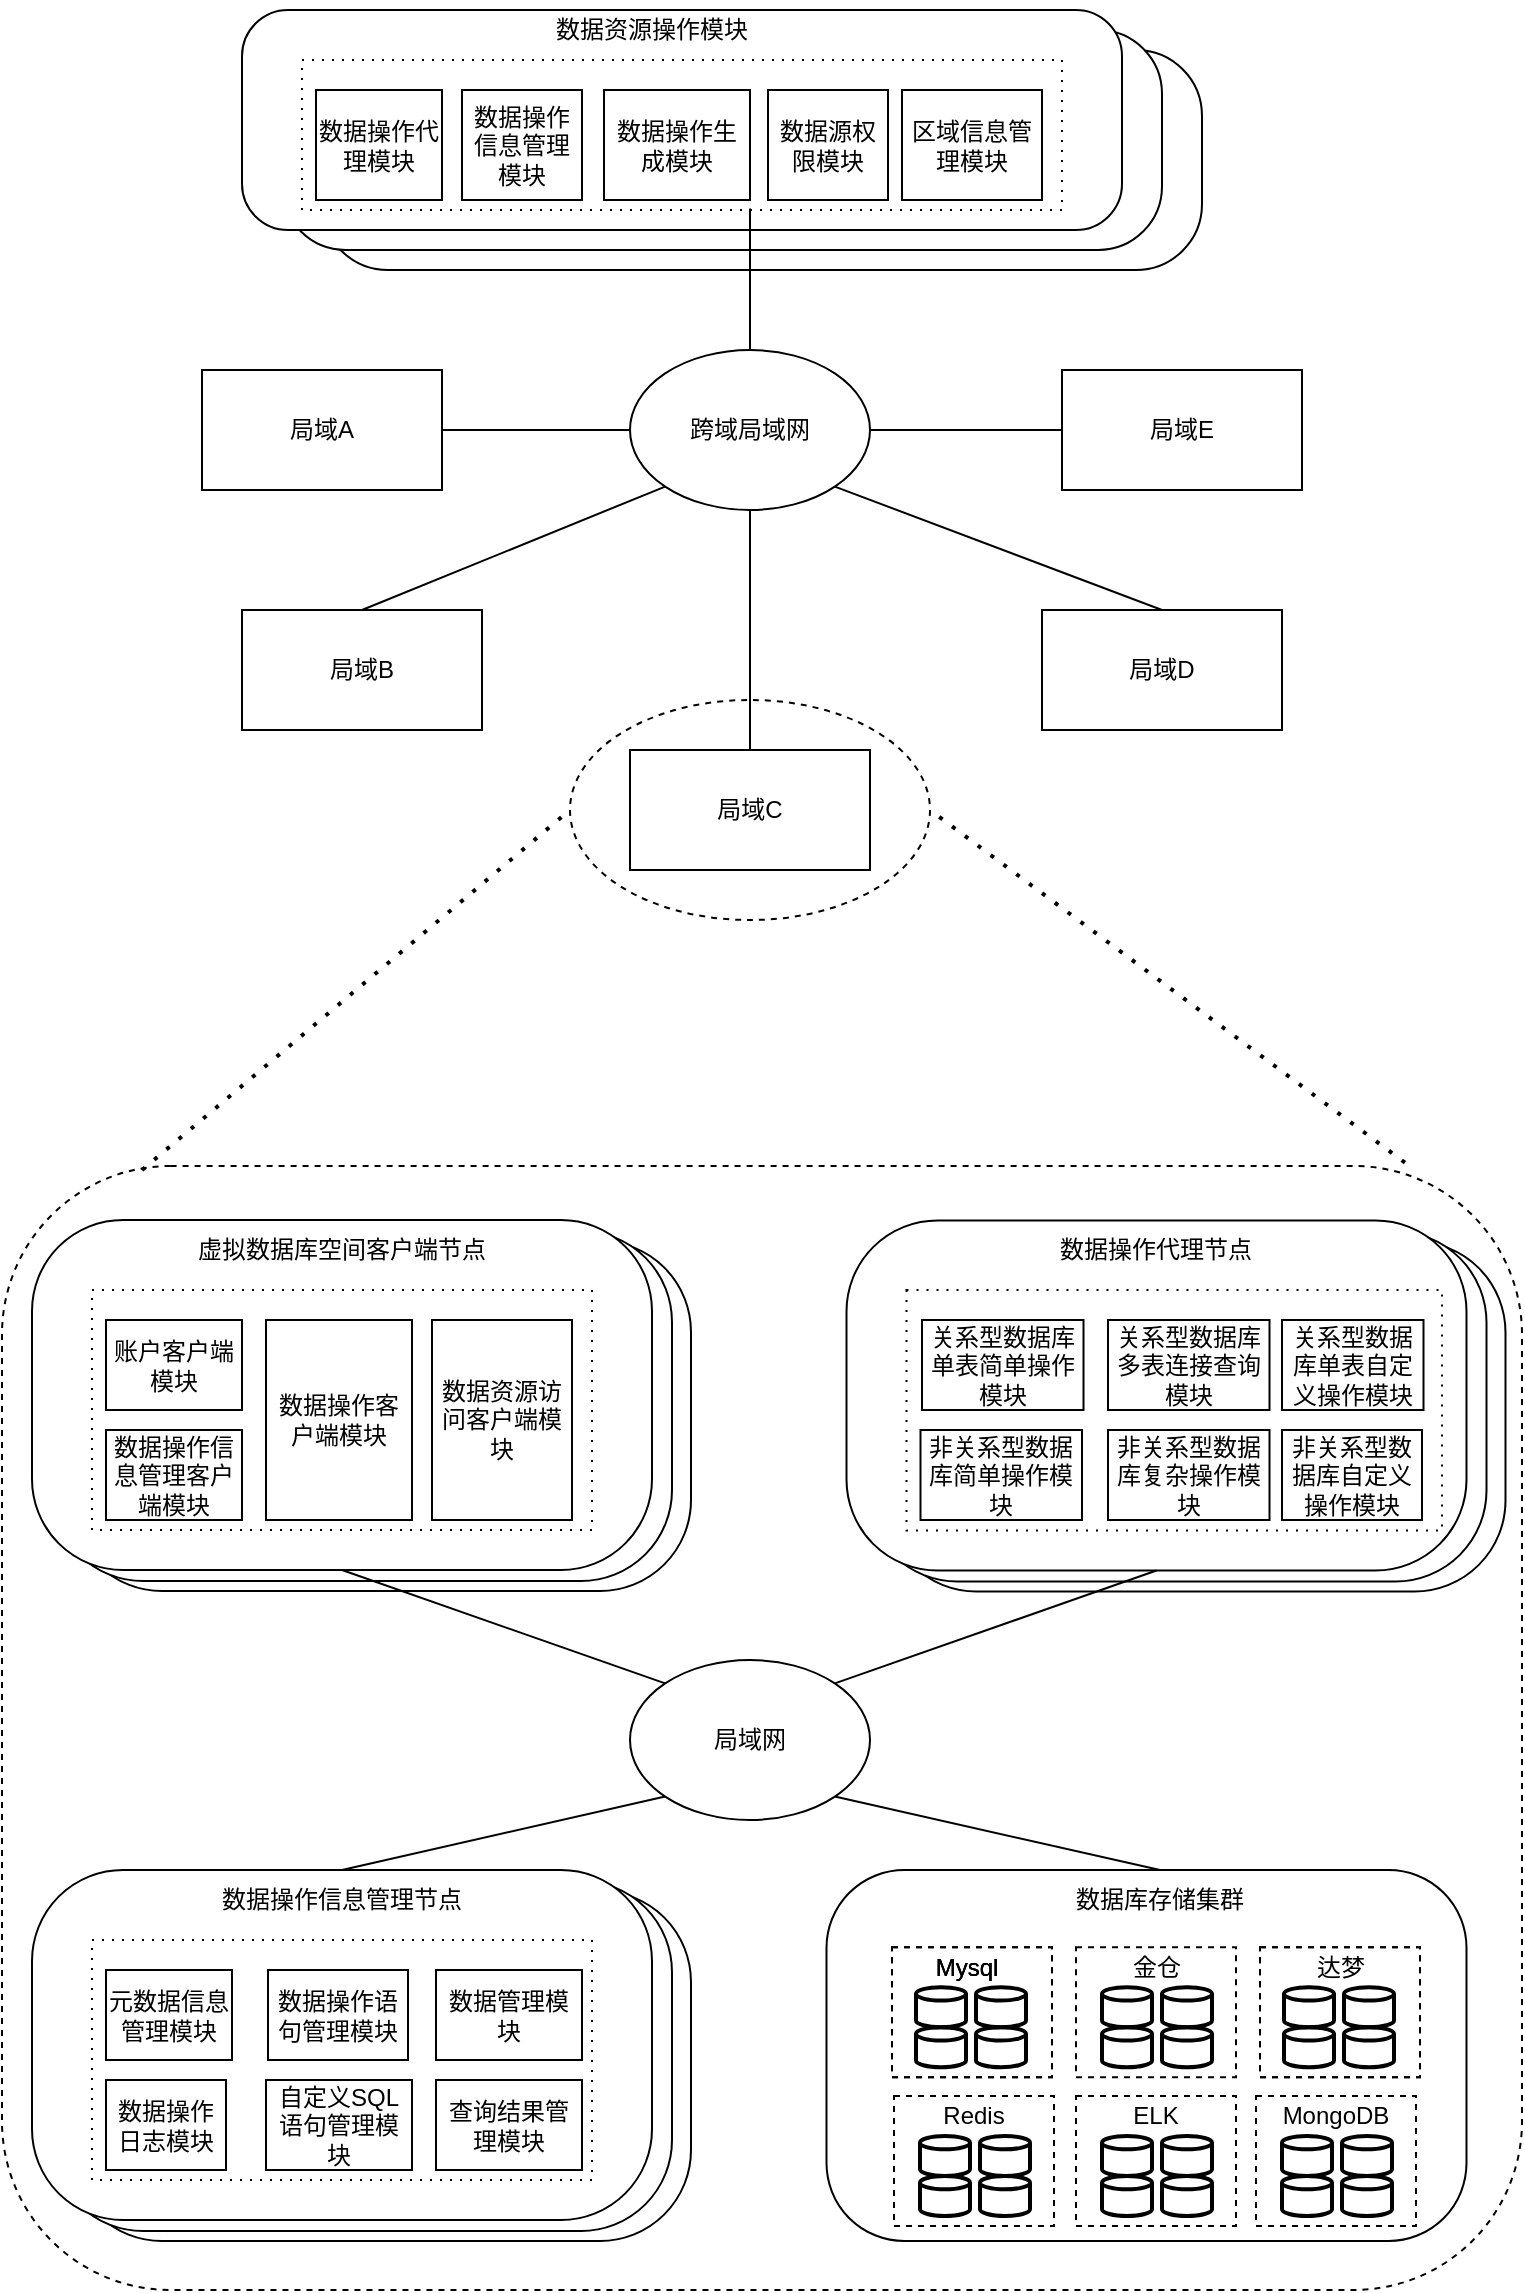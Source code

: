 <mxfile version="20.0.1" type="github">
  <diagram id="k7aDfp0SLZv7EjQjEV19" name="第 1 页">
    <mxGraphModel dx="989" dy="468" grid="1" gridSize="10" guides="1" tooltips="1" connect="1" arrows="1" fold="1" page="1" pageScale="1" pageWidth="827" pageHeight="1169" math="0" shadow="0">
      <root>
        <mxCell id="0" />
        <mxCell id="1" parent="0" />
        <mxCell id="IxA2MM6vDqe0YE7jZ0CJ-1" value="" style="rounded=1;whiteSpace=wrap;html=1;arcSize=26;" vertex="1" parent="1">
          <mxGeometry x="74.5" y="635.5" width="310" height="175" as="geometry" />
        </mxCell>
        <mxCell id="IxA2MM6vDqe0YE7jZ0CJ-2" value="" style="rounded=1;whiteSpace=wrap;html=1;arcSize=26;" vertex="1" parent="1">
          <mxGeometry x="65" y="630.5" width="310" height="175" as="geometry" />
        </mxCell>
        <mxCell id="IxA2MM6vDqe0YE7jZ0CJ-3" value="" style="rounded=1;whiteSpace=wrap;html=1;dashed=1;fillColor=none;" vertex="1" parent="1">
          <mxGeometry x="40" y="598" width="760" height="562" as="geometry" />
        </mxCell>
        <mxCell id="IxA2MM6vDqe0YE7jZ0CJ-4" value="" style="rounded=1;whiteSpace=wrap;html=1;arcSize=30;" vertex="1" parent="1">
          <mxGeometry x="200" y="40" width="440" height="110" as="geometry" />
        </mxCell>
        <mxCell id="IxA2MM6vDqe0YE7jZ0CJ-5" value="" style="rounded=1;whiteSpace=wrap;html=1;arcSize=29;" vertex="1" parent="1">
          <mxGeometry x="180" y="30" width="440" height="110" as="geometry" />
        </mxCell>
        <mxCell id="IxA2MM6vDqe0YE7jZ0CJ-6" value="" style="rounded=1;whiteSpace=wrap;html=1;arcSize=21;" vertex="1" parent="1">
          <mxGeometry x="160" y="20" width="440" height="110" as="geometry" />
        </mxCell>
        <mxCell id="IxA2MM6vDqe0YE7jZ0CJ-7" value="" style="rounded=0;whiteSpace=wrap;html=1;dashed=1;dashPattern=1 4;" vertex="1" parent="1">
          <mxGeometry x="190" y="45" width="380" height="75" as="geometry" />
        </mxCell>
        <mxCell id="IxA2MM6vDqe0YE7jZ0CJ-8" value="数据资源操作模块" style="text;html=1;strokeColor=none;fillColor=none;align=center;verticalAlign=middle;whiteSpace=wrap;rounded=0;dashed=1;dashPattern=1 4;" vertex="1" parent="1">
          <mxGeometry x="280" y="15" width="170" height="30" as="geometry" />
        </mxCell>
        <mxCell id="IxA2MM6vDqe0YE7jZ0CJ-9" value="数据操作代理模块" style="rounded=0;whiteSpace=wrap;html=1;" vertex="1" parent="1">
          <mxGeometry x="197" y="60" width="63" height="55" as="geometry" />
        </mxCell>
        <mxCell id="IxA2MM6vDqe0YE7jZ0CJ-10" value="数据操作信息管理模块" style="rounded=0;whiteSpace=wrap;html=1;" vertex="1" parent="1">
          <mxGeometry x="270" y="60" width="60" height="55" as="geometry" />
        </mxCell>
        <mxCell id="IxA2MM6vDqe0YE7jZ0CJ-11" value="数据操作生成模块" style="rounded=0;whiteSpace=wrap;html=1;" vertex="1" parent="1">
          <mxGeometry x="341" y="60" width="73" height="55" as="geometry" />
        </mxCell>
        <mxCell id="IxA2MM6vDqe0YE7jZ0CJ-12" value="数据源权限模块" style="rounded=0;whiteSpace=wrap;html=1;" vertex="1" parent="1">
          <mxGeometry x="423" y="60" width="60" height="55" as="geometry" />
        </mxCell>
        <mxCell id="IxA2MM6vDqe0YE7jZ0CJ-13" value="区域信息管理模块" style="rounded=0;whiteSpace=wrap;html=1;" vertex="1" parent="1">
          <mxGeometry x="490" y="60" width="70" height="55" as="geometry" />
        </mxCell>
        <mxCell id="IxA2MM6vDqe0YE7jZ0CJ-14" value="跨域局域网" style="ellipse;whiteSpace=wrap;html=1;" vertex="1" parent="1">
          <mxGeometry x="354" y="190" width="120" height="80" as="geometry" />
        </mxCell>
        <mxCell id="IxA2MM6vDqe0YE7jZ0CJ-15" value="" style="endArrow=none;html=1;rounded=0;" edge="1" parent="1" source="IxA2MM6vDqe0YE7jZ0CJ-14">
          <mxGeometry width="50" height="50" relative="1" as="geometry">
            <mxPoint x="414" y="169.289" as="sourcePoint" />
            <mxPoint x="414" y="119.289" as="targetPoint" />
          </mxGeometry>
        </mxCell>
        <mxCell id="IxA2MM6vDqe0YE7jZ0CJ-16" value="&lt;span style=&quot;&quot;&gt;局域E&lt;/span&gt;" style="rounded=0;whiteSpace=wrap;html=1;" vertex="1" parent="1">
          <mxGeometry x="570" y="200" width="120" height="60" as="geometry" />
        </mxCell>
        <mxCell id="IxA2MM6vDqe0YE7jZ0CJ-17" value="局域A" style="rounded=0;whiteSpace=wrap;html=1;" vertex="1" parent="1">
          <mxGeometry x="140" y="200" width="120" height="60" as="geometry" />
        </mxCell>
        <mxCell id="IxA2MM6vDqe0YE7jZ0CJ-18" value="&lt;span style=&quot;&quot;&gt;局域B&lt;/span&gt;" style="rounded=0;whiteSpace=wrap;html=1;" vertex="1" parent="1">
          <mxGeometry x="160" y="320" width="120" height="60" as="geometry" />
        </mxCell>
        <mxCell id="IxA2MM6vDqe0YE7jZ0CJ-19" value="&lt;span style=&quot;&quot;&gt;局域D&lt;/span&gt;" style="rounded=0;whiteSpace=wrap;html=1;" vertex="1" parent="1">
          <mxGeometry x="560" y="320" width="120" height="60" as="geometry" />
        </mxCell>
        <mxCell id="IxA2MM6vDqe0YE7jZ0CJ-20" value="&lt;span style=&quot;&quot;&gt;局域C&lt;/span&gt;" style="rounded=0;whiteSpace=wrap;html=1;" vertex="1" parent="1">
          <mxGeometry x="354" y="390" width="120" height="60" as="geometry" />
        </mxCell>
        <mxCell id="IxA2MM6vDqe0YE7jZ0CJ-21" value="" style="endArrow=none;html=1;rounded=0;entryX=1;entryY=0.5;entryDx=0;entryDy=0;" edge="1" parent="1" source="IxA2MM6vDqe0YE7jZ0CJ-14" target="IxA2MM6vDqe0YE7jZ0CJ-17">
          <mxGeometry width="50" height="50" relative="1" as="geometry">
            <mxPoint x="283.289" y="280" as="sourcePoint" />
            <mxPoint x="283.289" y="230" as="targetPoint" />
          </mxGeometry>
        </mxCell>
        <mxCell id="IxA2MM6vDqe0YE7jZ0CJ-22" value="" style="endArrow=none;html=1;rounded=0;exitX=0.5;exitY=0;exitDx=0;exitDy=0;entryX=0;entryY=1;entryDx=0;entryDy=0;" edge="1" parent="1" source="IxA2MM6vDqe0YE7jZ0CJ-18" target="IxA2MM6vDqe0YE7jZ0CJ-14">
          <mxGeometry width="50" height="50" relative="1" as="geometry">
            <mxPoint x="410" y="340" as="sourcePoint" />
            <mxPoint x="460" y="290" as="targetPoint" />
          </mxGeometry>
        </mxCell>
        <mxCell id="IxA2MM6vDqe0YE7jZ0CJ-23" value="" style="endArrow=none;html=1;rounded=0;exitX=0.5;exitY=0;exitDx=0;exitDy=0;entryX=0.5;entryY=1;entryDx=0;entryDy=0;" edge="1" parent="1" source="IxA2MM6vDqe0YE7jZ0CJ-20" target="IxA2MM6vDqe0YE7jZ0CJ-14">
          <mxGeometry width="50" height="50" relative="1" as="geometry">
            <mxPoint x="230" y="330" as="sourcePoint" />
            <mxPoint x="381.574" y="268.284" as="targetPoint" />
          </mxGeometry>
        </mxCell>
        <mxCell id="IxA2MM6vDqe0YE7jZ0CJ-24" value="" style="endArrow=none;html=1;rounded=0;exitX=0.5;exitY=0;exitDx=0;exitDy=0;entryX=1;entryY=1;entryDx=0;entryDy=0;" edge="1" parent="1" source="IxA2MM6vDqe0YE7jZ0CJ-19" target="IxA2MM6vDqe0YE7jZ0CJ-14">
          <mxGeometry width="50" height="50" relative="1" as="geometry">
            <mxPoint x="240" y="340" as="sourcePoint" />
            <mxPoint x="391.574" y="278.284" as="targetPoint" />
          </mxGeometry>
        </mxCell>
        <mxCell id="IxA2MM6vDqe0YE7jZ0CJ-25" value="" style="endArrow=none;html=1;rounded=0;exitX=0;exitY=0.5;exitDx=0;exitDy=0;entryX=1;entryY=0.5;entryDx=0;entryDy=0;" edge="1" parent="1" source="IxA2MM6vDqe0YE7jZ0CJ-16" target="IxA2MM6vDqe0YE7jZ0CJ-14">
          <mxGeometry width="50" height="50" relative="1" as="geometry">
            <mxPoint x="250" y="350" as="sourcePoint" />
            <mxPoint x="401.574" y="288.284" as="targetPoint" />
          </mxGeometry>
        </mxCell>
        <mxCell id="IxA2MM6vDqe0YE7jZ0CJ-26" value="" style="ellipse;whiteSpace=wrap;html=1;dashed=1;fillColor=none;" vertex="1" parent="1">
          <mxGeometry x="324" y="365" width="180" height="110" as="geometry" />
        </mxCell>
        <mxCell id="IxA2MM6vDqe0YE7jZ0CJ-28" value="" style="endArrow=none;dashed=1;html=1;dashPattern=1 3;strokeWidth=2;rounded=0;entryX=0;entryY=0.5;entryDx=0;entryDy=0;" edge="1" parent="1" target="IxA2MM6vDqe0YE7jZ0CJ-26">
          <mxGeometry width="50" height="50" relative="1" as="geometry">
            <mxPoint x="110" y="600" as="sourcePoint" />
            <mxPoint x="160" y="550" as="targetPoint" />
          </mxGeometry>
        </mxCell>
        <mxCell id="IxA2MM6vDqe0YE7jZ0CJ-29" value="" style="endArrow=none;dashed=1;html=1;dashPattern=1 3;strokeWidth=2;rounded=0;entryX=1;entryY=0.5;entryDx=0;entryDy=0;exitX=0.923;exitY=-0.003;exitDx=0;exitDy=0;exitPerimeter=0;" edge="1" parent="1" target="IxA2MM6vDqe0YE7jZ0CJ-26">
          <mxGeometry width="50" height="50" relative="1" as="geometry">
            <mxPoint x="741.48" y="596.314" as="sourcePoint" />
            <mxPoint x="333.46" y="440.34" as="targetPoint" />
          </mxGeometry>
        </mxCell>
        <mxCell id="IxA2MM6vDqe0YE7jZ0CJ-30" value="" style="rounded=1;whiteSpace=wrap;html=1;arcSize=26;" vertex="1" parent="1">
          <mxGeometry x="55" y="625" width="310" height="175" as="geometry" />
        </mxCell>
        <mxCell id="IxA2MM6vDqe0YE7jZ0CJ-31" value="" style="rounded=0;whiteSpace=wrap;html=1;dashed=1;dashPattern=1 4;" vertex="1" parent="1">
          <mxGeometry x="85" y="660" width="250" height="120" as="geometry" />
        </mxCell>
        <mxCell id="IxA2MM6vDqe0YE7jZ0CJ-32" value="虚拟数据库空间客户端节点" style="text;html=1;strokeColor=none;fillColor=none;align=center;verticalAlign=middle;whiteSpace=wrap;rounded=0;dashed=1;dashPattern=1 4;" vertex="1" parent="1">
          <mxGeometry x="125" y="625" width="170" height="30" as="geometry" />
        </mxCell>
        <mxCell id="IxA2MM6vDqe0YE7jZ0CJ-33" value="账户客户端&lt;br&gt;模块" style="rounded=0;whiteSpace=wrap;html=1;" vertex="1" parent="1">
          <mxGeometry x="92" y="675" width="68" height="45" as="geometry" />
        </mxCell>
        <mxCell id="IxA2MM6vDqe0YE7jZ0CJ-34" value="数据操作信息管理客户端模块" style="rounded=0;whiteSpace=wrap;html=1;" vertex="1" parent="1">
          <mxGeometry x="92" y="730" width="68" height="45" as="geometry" />
        </mxCell>
        <mxCell id="IxA2MM6vDqe0YE7jZ0CJ-35" value="数据操作客户端模块" style="rounded=0;whiteSpace=wrap;html=1;" vertex="1" parent="1">
          <mxGeometry x="172" y="675" width="73" height="100" as="geometry" />
        </mxCell>
        <mxCell id="IxA2MM6vDqe0YE7jZ0CJ-37" value="数据资源访问客户端模块&lt;span style=&quot;color: rgba(0, 0, 0, 0); font-family: monospace; font-size: 0px; text-align: start;&quot;&gt;%3CmxGraphModel%3E%3Croot%3E%3CmxCell%20id%3D%220%22%2F%3E%3CmxCell%20id%3D%221%22%20parent%3D%220%22%2F%3E%3CmxCell%20id%3D%222%22%20value%3D%22%E6%9D%83%E9%99%90%E5%AE%A2%E6%88%B7%E7%AB%AF%E6%A8%A1%E5%9D%97%22%20style%3D%22rounded%3D0%3BwhiteSpace%3Dwrap%3Bhtml%3D1%3Bdashed%3D1%3BdashPattern%3D1%204%3B%22%20vertex%3D%221%22%20parent%3D%221%22%3E%3CmxGeometry%20x%3D%22280%22%20y%3D%2270%22%20width%3D%2273%22%20height%3D%2245%22%20as%3D%22geometry%22%2F%3E%3C%2FmxCell%3E%3C%2Froot%3E%3C%2FmxGraphModel%3E&lt;/span&gt;" style="rounded=0;whiteSpace=wrap;html=1;" vertex="1" parent="1">
          <mxGeometry x="255" y="675" width="70" height="100" as="geometry" />
        </mxCell>
        <mxCell id="IxA2MM6vDqe0YE7jZ0CJ-38" value="数据库资源管理平台" style="text;html=1;strokeColor=none;fillColor=none;align=center;verticalAlign=middle;whiteSpace=wrap;rounded=0;dashed=1;dashPattern=1 4;" vertex="1" parent="1">
          <mxGeometry x="520" y="616.5" width="170" height="30" as="geometry" />
        </mxCell>
        <mxCell id="IxA2MM6vDqe0YE7jZ0CJ-39" value="局域网" style="ellipse;whiteSpace=wrap;html=1;" vertex="1" parent="1">
          <mxGeometry x="354" y="845" width="120" height="80" as="geometry" />
        </mxCell>
        <mxCell id="IxA2MM6vDqe0YE7jZ0CJ-40" value="" style="endArrow=none;html=1;rounded=0;entryX=0.5;entryY=1;entryDx=0;entryDy=0;exitX=0;exitY=0;exitDx=0;exitDy=0;" edge="1" parent="1" source="IxA2MM6vDqe0YE7jZ0CJ-39" target="IxA2MM6vDqe0YE7jZ0CJ-30">
          <mxGeometry width="50" height="50" relative="1" as="geometry">
            <mxPoint x="280" y="910" as="sourcePoint" />
            <mxPoint x="330" y="860" as="targetPoint" />
          </mxGeometry>
        </mxCell>
        <mxCell id="IxA2MM6vDqe0YE7jZ0CJ-41" value="" style="rounded=1;whiteSpace=wrap;html=1;arcSize=21;" vertex="1" parent="1">
          <mxGeometry x="452.25" y="950" width="320" height="185.5" as="geometry" />
        </mxCell>
        <mxCell id="IxA2MM6vDqe0YE7jZ0CJ-42" value="数据库存储集群" style="text;html=1;strokeColor=none;fillColor=none;align=center;verticalAlign=middle;whiteSpace=wrap;rounded=0;dashed=1;dashPattern=1 4;" vertex="1" parent="1">
          <mxGeometry x="534" y="950.0" width="170" height="30" as="geometry" />
        </mxCell>
        <mxCell id="IxA2MM6vDqe0YE7jZ0CJ-48" value="" style="rounded=0;whiteSpace=wrap;html=1;fillColor=none;dashed=1;" vertex="1" parent="1">
          <mxGeometry x="485" y="988.6" width="80" height="65" as="geometry" />
        </mxCell>
        <mxCell id="IxA2MM6vDqe0YE7jZ0CJ-49" value="" style="strokeWidth=2;html=1;shape=mxgraph.flowchart.database;whiteSpace=wrap;fillColor=none;" vertex="1" parent="1">
          <mxGeometry x="497" y="1008.6" width="25" height="20" as="geometry" />
        </mxCell>
        <mxCell id="IxA2MM6vDqe0YE7jZ0CJ-50" value="" style="strokeWidth=2;html=1;shape=mxgraph.flowchart.database;whiteSpace=wrap;fillColor=none;" vertex="1" parent="1">
          <mxGeometry x="497" y="1028.6" width="25" height="20" as="geometry" />
        </mxCell>
        <mxCell id="IxA2MM6vDqe0YE7jZ0CJ-51" value="" style="strokeWidth=2;html=1;shape=mxgraph.flowchart.database;whiteSpace=wrap;fillColor=none;" vertex="1" parent="1">
          <mxGeometry x="527" y="1008.6" width="25" height="20" as="geometry" />
        </mxCell>
        <mxCell id="IxA2MM6vDqe0YE7jZ0CJ-52" value="" style="strokeWidth=2;html=1;shape=mxgraph.flowchart.database;whiteSpace=wrap;fillColor=none;" vertex="1" parent="1">
          <mxGeometry x="527" y="1028.6" width="25" height="20" as="geometry" />
        </mxCell>
        <mxCell id="IxA2MM6vDqe0YE7jZ0CJ-53" value="" style="rounded=0;whiteSpace=wrap;html=1;fillColor=none;dashed=1;" vertex="1" parent="1">
          <mxGeometry x="577" y="988.6" width="80" height="65" as="geometry" />
        </mxCell>
        <mxCell id="IxA2MM6vDqe0YE7jZ0CJ-54" value="" style="rounded=0;whiteSpace=wrap;html=1;fillColor=none;dashed=1;" vertex="1" parent="1">
          <mxGeometry x="669" y="988.6" width="80" height="65" as="geometry" />
        </mxCell>
        <mxCell id="IxA2MM6vDqe0YE7jZ0CJ-55" value="" style="strokeWidth=2;html=1;shape=mxgraph.flowchart.database;whiteSpace=wrap;fillColor=none;" vertex="1" parent="1">
          <mxGeometry x="590" y="1008.6" width="25" height="20" as="geometry" />
        </mxCell>
        <mxCell id="IxA2MM6vDqe0YE7jZ0CJ-56" value="" style="strokeWidth=2;html=1;shape=mxgraph.flowchart.database;whiteSpace=wrap;fillColor=none;" vertex="1" parent="1">
          <mxGeometry x="590" y="1028.6" width="25" height="20" as="geometry" />
        </mxCell>
        <mxCell id="IxA2MM6vDqe0YE7jZ0CJ-57" value="" style="strokeWidth=2;html=1;shape=mxgraph.flowchart.database;whiteSpace=wrap;fillColor=none;" vertex="1" parent="1">
          <mxGeometry x="620" y="1008.6" width="25" height="20" as="geometry" />
        </mxCell>
        <mxCell id="IxA2MM6vDqe0YE7jZ0CJ-58" value="" style="strokeWidth=2;html=1;shape=mxgraph.flowchart.database;whiteSpace=wrap;fillColor=none;" vertex="1" parent="1">
          <mxGeometry x="620" y="1028.6" width="25" height="20" as="geometry" />
        </mxCell>
        <mxCell id="IxA2MM6vDqe0YE7jZ0CJ-59" value="" style="strokeWidth=2;html=1;shape=mxgraph.flowchart.database;whiteSpace=wrap;fillColor=none;" vertex="1" parent="1">
          <mxGeometry x="681" y="1008.6" width="25" height="20" as="geometry" />
        </mxCell>
        <mxCell id="IxA2MM6vDqe0YE7jZ0CJ-60" value="" style="strokeWidth=2;html=1;shape=mxgraph.flowchart.database;whiteSpace=wrap;fillColor=none;" vertex="1" parent="1">
          <mxGeometry x="681" y="1028.6" width="25" height="20" as="geometry" />
        </mxCell>
        <mxCell id="IxA2MM6vDqe0YE7jZ0CJ-61" value="" style="strokeWidth=2;html=1;shape=mxgraph.flowchart.database;whiteSpace=wrap;fillColor=none;" vertex="1" parent="1">
          <mxGeometry x="711" y="1008.6" width="25" height="20" as="geometry" />
        </mxCell>
        <mxCell id="IxA2MM6vDqe0YE7jZ0CJ-62" value="" style="strokeWidth=2;html=1;shape=mxgraph.flowchart.database;whiteSpace=wrap;fillColor=none;" vertex="1" parent="1">
          <mxGeometry x="711" y="1028.6" width="25" height="20" as="geometry" />
        </mxCell>
        <mxCell id="IxA2MM6vDqe0YE7jZ0CJ-63" value="Mysql" style="text;html=1;strokeColor=none;fillColor=none;align=center;verticalAlign=middle;whiteSpace=wrap;rounded=0;dashed=1;dashPattern=1 4;" vertex="1" parent="1">
          <mxGeometry x="495" y="988.6" width="55" height="20" as="geometry" />
        </mxCell>
        <mxCell id="IxA2MM6vDqe0YE7jZ0CJ-64" value="金仓" style="text;html=1;strokeColor=none;fillColor=none;align=center;verticalAlign=middle;whiteSpace=wrap;rounded=0;dashed=1;dashPattern=1 4;" vertex="1" parent="1">
          <mxGeometry x="590" y="988.6" width="55" height="20" as="geometry" />
        </mxCell>
        <mxCell id="IxA2MM6vDqe0YE7jZ0CJ-65" value="达梦" style="text;html=1;strokeColor=none;fillColor=none;align=center;verticalAlign=middle;whiteSpace=wrap;rounded=0;dashed=1;dashPattern=1 4;" vertex="1" parent="1">
          <mxGeometry x="681.5" y="988.6" width="55" height="20" as="geometry" />
        </mxCell>
        <mxCell id="IxA2MM6vDqe0YE7jZ0CJ-66" value="" style="rounded=0;whiteSpace=wrap;html=1;fillColor=none;dashed=1;" vertex="1" parent="1">
          <mxGeometry x="485" y="988.6" width="80" height="65" as="geometry" />
        </mxCell>
        <mxCell id="IxA2MM6vDqe0YE7jZ0CJ-67" value="Mysql" style="text;html=1;strokeColor=none;fillColor=none;align=center;verticalAlign=middle;whiteSpace=wrap;rounded=0;dashed=1;dashPattern=1 4;" vertex="1" parent="1">
          <mxGeometry x="495" y="988.6" width="55" height="20" as="geometry" />
        </mxCell>
        <mxCell id="IxA2MM6vDqe0YE7jZ0CJ-68" value="Mysql" style="text;html=1;strokeColor=none;fillColor=none;align=center;verticalAlign=middle;whiteSpace=wrap;rounded=0;dashed=1;dashPattern=1 4;" vertex="1" parent="1">
          <mxGeometry x="495" y="988.6" width="55" height="20" as="geometry" />
        </mxCell>
        <mxCell id="IxA2MM6vDqe0YE7jZ0CJ-69" value="" style="rounded=0;whiteSpace=wrap;html=1;fillColor=none;dashed=1;" vertex="1" parent="1">
          <mxGeometry x="669" y="988.6" width="80" height="65" as="geometry" />
        </mxCell>
        <mxCell id="IxA2MM6vDqe0YE7jZ0CJ-70" value="" style="rounded=0;whiteSpace=wrap;html=1;fillColor=none;dashed=1;" vertex="1" parent="1">
          <mxGeometry x="486" y="1063" width="80" height="65" as="geometry" />
        </mxCell>
        <mxCell id="IxA2MM6vDqe0YE7jZ0CJ-71" value="" style="strokeWidth=2;html=1;shape=mxgraph.flowchart.database;whiteSpace=wrap;fillColor=none;" vertex="1" parent="1">
          <mxGeometry x="499" y="1083" width="25" height="20" as="geometry" />
        </mxCell>
        <mxCell id="IxA2MM6vDqe0YE7jZ0CJ-72" value="" style="strokeWidth=2;html=1;shape=mxgraph.flowchart.database;whiteSpace=wrap;fillColor=none;" vertex="1" parent="1">
          <mxGeometry x="499" y="1103" width="25" height="20" as="geometry" />
        </mxCell>
        <mxCell id="IxA2MM6vDqe0YE7jZ0CJ-73" value="" style="strokeWidth=2;html=1;shape=mxgraph.flowchart.database;whiteSpace=wrap;fillColor=none;" vertex="1" parent="1">
          <mxGeometry x="529" y="1083" width="25" height="20" as="geometry" />
        </mxCell>
        <mxCell id="IxA2MM6vDqe0YE7jZ0CJ-74" value="" style="strokeWidth=2;html=1;shape=mxgraph.flowchart.database;whiteSpace=wrap;fillColor=none;" vertex="1" parent="1">
          <mxGeometry x="529" y="1103" width="25" height="20" as="geometry" />
        </mxCell>
        <mxCell id="IxA2MM6vDqe0YE7jZ0CJ-75" value="" style="rounded=0;whiteSpace=wrap;html=1;fillColor=none;dashed=1;" vertex="1" parent="1">
          <mxGeometry x="577" y="1063" width="80" height="65" as="geometry" />
        </mxCell>
        <mxCell id="IxA2MM6vDqe0YE7jZ0CJ-76" value="" style="strokeWidth=2;html=1;shape=mxgraph.flowchart.database;whiteSpace=wrap;fillColor=none;" vertex="1" parent="1">
          <mxGeometry x="590" y="1083" width="25" height="20" as="geometry" />
        </mxCell>
        <mxCell id="IxA2MM6vDqe0YE7jZ0CJ-77" value="" style="strokeWidth=2;html=1;shape=mxgraph.flowchart.database;whiteSpace=wrap;fillColor=none;" vertex="1" parent="1">
          <mxGeometry x="590" y="1103" width="25" height="20" as="geometry" />
        </mxCell>
        <mxCell id="IxA2MM6vDqe0YE7jZ0CJ-78" value="" style="strokeWidth=2;html=1;shape=mxgraph.flowchart.database;whiteSpace=wrap;fillColor=none;" vertex="1" parent="1">
          <mxGeometry x="620" y="1083" width="25" height="20" as="geometry" />
        </mxCell>
        <mxCell id="IxA2MM6vDqe0YE7jZ0CJ-79" value="" style="strokeWidth=2;html=1;shape=mxgraph.flowchart.database;whiteSpace=wrap;fillColor=none;" vertex="1" parent="1">
          <mxGeometry x="620" y="1103" width="25" height="20" as="geometry" />
        </mxCell>
        <mxCell id="IxA2MM6vDqe0YE7jZ0CJ-80" value="" style="rounded=0;whiteSpace=wrap;html=1;fillColor=none;dashed=1;" vertex="1" parent="1">
          <mxGeometry x="667" y="1063" width="80" height="65" as="geometry" />
        </mxCell>
        <mxCell id="IxA2MM6vDqe0YE7jZ0CJ-81" value="" style="strokeWidth=2;html=1;shape=mxgraph.flowchart.database;whiteSpace=wrap;fillColor=none;" vertex="1" parent="1">
          <mxGeometry x="680" y="1083" width="25" height="20" as="geometry" />
        </mxCell>
        <mxCell id="IxA2MM6vDqe0YE7jZ0CJ-82" value="" style="strokeWidth=2;html=1;shape=mxgraph.flowchart.database;whiteSpace=wrap;fillColor=none;" vertex="1" parent="1">
          <mxGeometry x="680" y="1103" width="25" height="20" as="geometry" />
        </mxCell>
        <mxCell id="IxA2MM6vDqe0YE7jZ0CJ-83" value="" style="strokeWidth=2;html=1;shape=mxgraph.flowchart.database;whiteSpace=wrap;fillColor=none;" vertex="1" parent="1">
          <mxGeometry x="710" y="1083" width="25" height="20" as="geometry" />
        </mxCell>
        <mxCell id="IxA2MM6vDqe0YE7jZ0CJ-84" value="" style="strokeWidth=2;html=1;shape=mxgraph.flowchart.database;whiteSpace=wrap;fillColor=none;" vertex="1" parent="1">
          <mxGeometry x="710" y="1103" width="25" height="20" as="geometry" />
        </mxCell>
        <mxCell id="IxA2MM6vDqe0YE7jZ0CJ-85" value="Redis" style="text;html=1;strokeColor=none;fillColor=none;align=center;verticalAlign=middle;whiteSpace=wrap;rounded=0;dashed=1;dashPattern=1 4;" vertex="1" parent="1">
          <mxGeometry x="481" y="1063" width="90" height="20" as="geometry" />
        </mxCell>
        <mxCell id="IxA2MM6vDqe0YE7jZ0CJ-86" value="ELK" style="text;html=1;strokeColor=none;fillColor=none;align=center;verticalAlign=middle;whiteSpace=wrap;rounded=0;dashed=1;dashPattern=1 4;" vertex="1" parent="1">
          <mxGeometry x="572" y="1063" width="90" height="20" as="geometry" />
        </mxCell>
        <mxCell id="IxA2MM6vDqe0YE7jZ0CJ-87" value="MongoDB" style="text;html=1;strokeColor=none;fillColor=none;align=center;verticalAlign=middle;whiteSpace=wrap;rounded=0;dashed=1;dashPattern=1 4;" vertex="1" parent="1">
          <mxGeometry x="662" y="1063" width="90" height="20" as="geometry" />
        </mxCell>
        <mxCell id="IxA2MM6vDqe0YE7jZ0CJ-88" value="" style="rounded=1;whiteSpace=wrap;html=1;arcSize=26;" vertex="1" parent="1">
          <mxGeometry x="481.75" y="635.75" width="310" height="175" as="geometry" />
        </mxCell>
        <mxCell id="IxA2MM6vDqe0YE7jZ0CJ-89" value="" style="rounded=1;whiteSpace=wrap;html=1;arcSize=26;" vertex="1" parent="1">
          <mxGeometry x="472.25" y="630.75" width="310" height="175" as="geometry" />
        </mxCell>
        <mxCell id="IxA2MM6vDqe0YE7jZ0CJ-90" value="" style="rounded=1;whiteSpace=wrap;html=1;arcSize=26;" vertex="1" parent="1">
          <mxGeometry x="462.25" y="625.25" width="310" height="175" as="geometry" />
        </mxCell>
        <mxCell id="IxA2MM6vDqe0YE7jZ0CJ-91" value="" style="rounded=0;whiteSpace=wrap;html=1;dashed=1;dashPattern=1 4;" vertex="1" parent="1">
          <mxGeometry x="492.25" y="660" width="267.75" height="120.25" as="geometry" />
        </mxCell>
        <mxCell id="IxA2MM6vDqe0YE7jZ0CJ-92" value="数据操作代理节点" style="text;html=1;strokeColor=none;fillColor=none;align=center;verticalAlign=middle;whiteSpace=wrap;rounded=0;dashed=1;dashPattern=1 4;" vertex="1" parent="1">
          <mxGeometry x="532.25" y="625.25" width="170" height="30" as="geometry" />
        </mxCell>
        <mxCell id="IxA2MM6vDqe0YE7jZ0CJ-93" value="关系型数据库单表自定义操作模块" style="rounded=0;whiteSpace=wrap;html=1;" vertex="1" parent="1">
          <mxGeometry x="680" y="675" width="70.75" height="45" as="geometry" />
        </mxCell>
        <mxCell id="IxA2MM6vDqe0YE7jZ0CJ-94" value="非关系型数据库简单操作模块" style="rounded=0;whiteSpace=wrap;html=1;" vertex="1" parent="1">
          <mxGeometry x="499.25" y="730" width="80.75" height="45" as="geometry" />
        </mxCell>
        <mxCell id="IxA2MM6vDqe0YE7jZ0CJ-95" value="关系型数据库单表简单操作模块" style="rounded=0;whiteSpace=wrap;html=1;" vertex="1" parent="1">
          <mxGeometry x="500" y="675" width="80.75" height="45" as="geometry" />
        </mxCell>
        <mxCell id="IxA2MM6vDqe0YE7jZ0CJ-96" value="关系型数据库多表连接查询模块" style="rounded=0;whiteSpace=wrap;html=1;" vertex="1" parent="1">
          <mxGeometry x="593" y="675" width="80.75" height="45" as="geometry" />
        </mxCell>
        <mxCell id="IxA2MM6vDqe0YE7jZ0CJ-97" value="" style="rounded=1;whiteSpace=wrap;html=1;arcSize=26;" vertex="1" parent="1">
          <mxGeometry x="74.5" y="960.5" width="310" height="175" as="geometry" />
        </mxCell>
        <mxCell id="IxA2MM6vDqe0YE7jZ0CJ-98" value="" style="rounded=1;whiteSpace=wrap;html=1;arcSize=26;" vertex="1" parent="1">
          <mxGeometry x="65" y="955.5" width="310" height="175" as="geometry" />
        </mxCell>
        <mxCell id="IxA2MM6vDqe0YE7jZ0CJ-99" value="" style="rounded=1;whiteSpace=wrap;html=1;arcSize=26;" vertex="1" parent="1">
          <mxGeometry x="55" y="950" width="310" height="175" as="geometry" />
        </mxCell>
        <mxCell id="IxA2MM6vDqe0YE7jZ0CJ-100" value="" style="rounded=0;whiteSpace=wrap;html=1;dashed=1;dashPattern=1 4;" vertex="1" parent="1">
          <mxGeometry x="85" y="985" width="250" height="120" as="geometry" />
        </mxCell>
        <mxCell id="IxA2MM6vDqe0YE7jZ0CJ-101" value="数据操作信息管理节点" style="text;html=1;strokeColor=none;fillColor=none;align=center;verticalAlign=middle;whiteSpace=wrap;rounded=0;dashed=1;dashPattern=1 4;" vertex="1" parent="1">
          <mxGeometry x="125" y="950" width="170" height="30" as="geometry" />
        </mxCell>
        <mxCell id="IxA2MM6vDqe0YE7jZ0CJ-102" value="元数据信息管理模块" style="rounded=0;whiteSpace=wrap;html=1;" vertex="1" parent="1">
          <mxGeometry x="92" y="1000" width="63" height="45" as="geometry" />
        </mxCell>
        <mxCell id="IxA2MM6vDqe0YE7jZ0CJ-103" value="数据操作日志模块" style="rounded=0;whiteSpace=wrap;html=1;" vertex="1" parent="1">
          <mxGeometry x="92" y="1055" width="60" height="45" as="geometry" />
        </mxCell>
        <mxCell id="IxA2MM6vDqe0YE7jZ0CJ-104" value="数据管理模块" style="rounded=0;whiteSpace=wrap;html=1;" vertex="1" parent="1">
          <mxGeometry x="257" y="1000" width="73" height="45" as="geometry" />
        </mxCell>
        <mxCell id="IxA2MM6vDqe0YE7jZ0CJ-105" value="自定义SQL语句管理模块" style="rounded=0;whiteSpace=wrap;html=1;" vertex="1" parent="1">
          <mxGeometry x="172" y="1055" width="73" height="45" as="geometry" />
        </mxCell>
        <mxCell id="IxA2MM6vDqe0YE7jZ0CJ-106" value="数据操作语句管理模块" style="rounded=0;whiteSpace=wrap;html=1;" vertex="1" parent="1">
          <mxGeometry x="173" y="1000" width="70" height="45" as="geometry" />
        </mxCell>
        <mxCell id="IxA2MM6vDqe0YE7jZ0CJ-117" value="" style="endArrow=none;html=1;rounded=0;entryX=0.5;entryY=1;entryDx=0;entryDy=0;exitX=1;exitY=0;exitDx=0;exitDy=0;" edge="1" parent="1" source="IxA2MM6vDqe0YE7jZ0CJ-39" target="IxA2MM6vDqe0YE7jZ0CJ-90">
          <mxGeometry width="50" height="50" relative="1" as="geometry">
            <mxPoint x="450" y="850" as="sourcePoint" />
            <mxPoint x="270" y="870" as="targetPoint" />
          </mxGeometry>
        </mxCell>
        <mxCell id="IxA2MM6vDqe0YE7jZ0CJ-118" value="" style="endArrow=none;html=1;rounded=0;entryX=0;entryY=1;entryDx=0;entryDy=0;exitX=0.5;exitY=0;exitDx=0;exitDy=0;" edge="1" parent="1" source="IxA2MM6vDqe0YE7jZ0CJ-101" target="IxA2MM6vDqe0YE7jZ0CJ-39">
          <mxGeometry width="50" height="50" relative="1" as="geometry">
            <mxPoint x="250" y="940" as="sourcePoint" />
            <mxPoint x="300" y="890" as="targetPoint" />
          </mxGeometry>
        </mxCell>
        <mxCell id="IxA2MM6vDqe0YE7jZ0CJ-121" value="非关系型数据库复杂操作模块" style="rounded=0;whiteSpace=wrap;html=1;" vertex="1" parent="1">
          <mxGeometry x="593" y="730" width="80.75" height="45" as="geometry" />
        </mxCell>
        <mxCell id="IxA2MM6vDqe0YE7jZ0CJ-122" value="非关系型数据库自定义操作模块" style="rounded=0;whiteSpace=wrap;html=1;" vertex="1" parent="1">
          <mxGeometry x="680" y="730" width="70" height="45" as="geometry" />
        </mxCell>
        <mxCell id="IxA2MM6vDqe0YE7jZ0CJ-123" value="查询结果管理模块" style="rounded=0;whiteSpace=wrap;html=1;" vertex="1" parent="1">
          <mxGeometry x="257" y="1055" width="73" height="45" as="geometry" />
        </mxCell>
        <mxCell id="IxA2MM6vDqe0YE7jZ0CJ-124" value="" style="endArrow=none;html=1;rounded=0;entryX=1;entryY=1;entryDx=0;entryDy=0;exitX=0.5;exitY=0;exitDx=0;exitDy=0;" edge="1" parent="1" source="IxA2MM6vDqe0YE7jZ0CJ-42" target="IxA2MM6vDqe0YE7jZ0CJ-39">
          <mxGeometry width="50" height="50" relative="1" as="geometry">
            <mxPoint x="600" y="900" as="sourcePoint" />
            <mxPoint x="650" y="850" as="targetPoint" />
          </mxGeometry>
        </mxCell>
      </root>
    </mxGraphModel>
  </diagram>
</mxfile>
